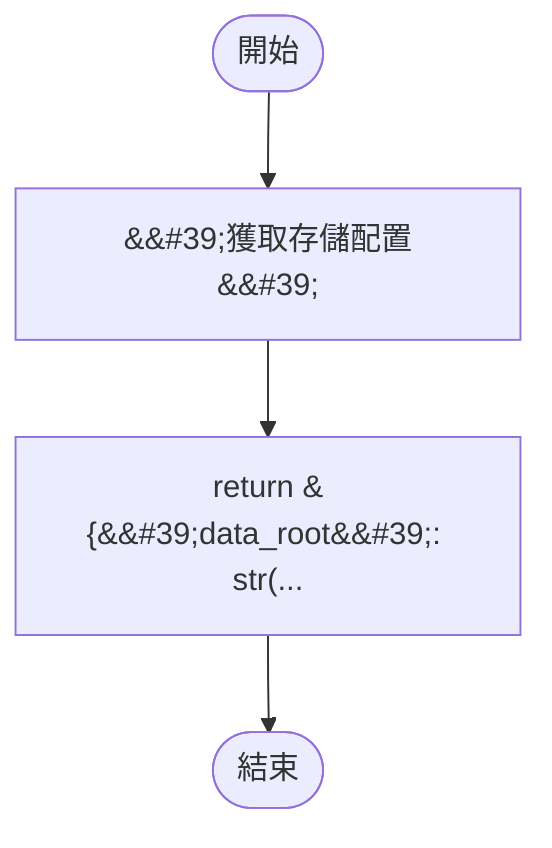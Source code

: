 flowchart TB
    n1([開始])
    n2([結束])
    n3[&amp;&#35;39;獲取存儲配置&amp;&#35;39;]
    n4[return &#123;&amp;&#35;39;data_root&amp;&#35;39;: str&#40...]
    n1 --> n3
    n3 --> n4
    n4 --> n2